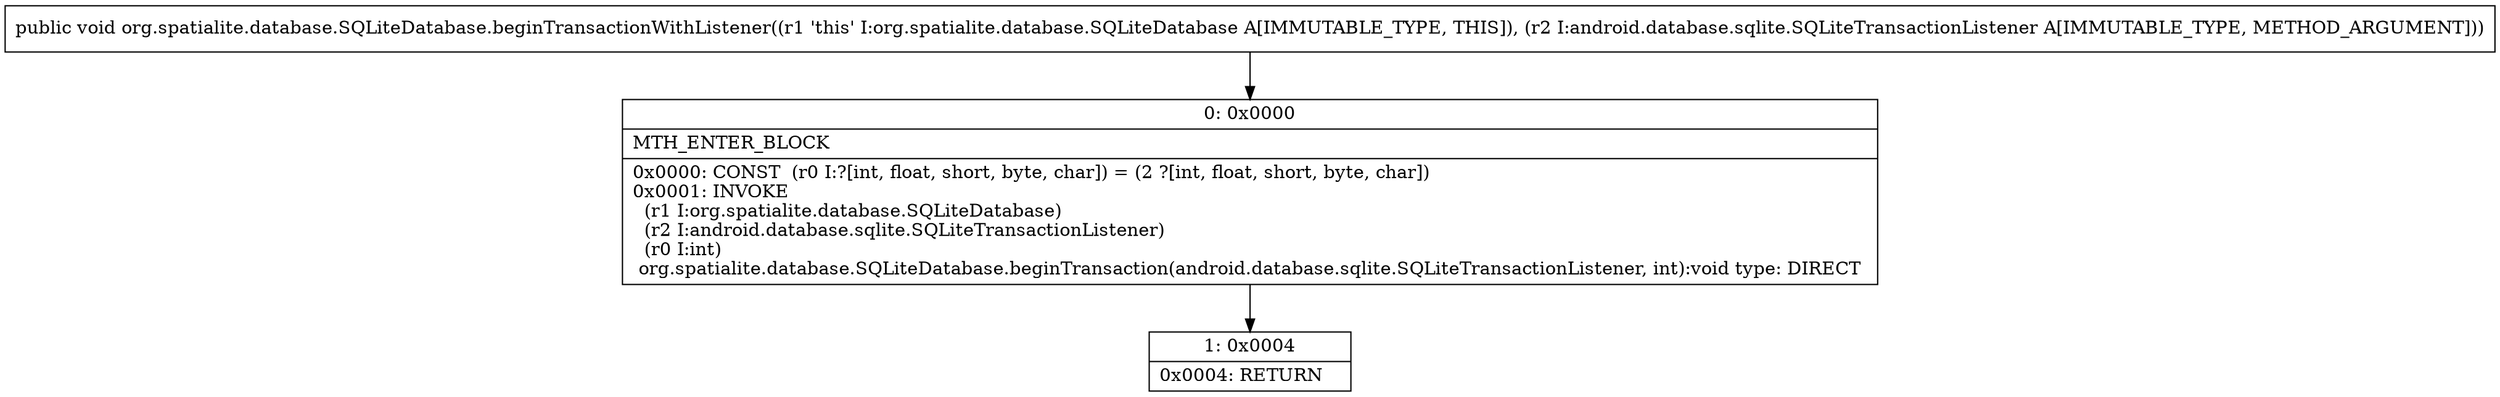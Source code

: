 digraph "CFG fororg.spatialite.database.SQLiteDatabase.beginTransactionWithListener(Landroid\/database\/sqlite\/SQLiteTransactionListener;)V" {
Node_0 [shape=record,label="{0\:\ 0x0000|MTH_ENTER_BLOCK\l|0x0000: CONST  (r0 I:?[int, float, short, byte, char]) = (2 ?[int, float, short, byte, char]) \l0x0001: INVOKE  \l  (r1 I:org.spatialite.database.SQLiteDatabase)\l  (r2 I:android.database.sqlite.SQLiteTransactionListener)\l  (r0 I:int)\l org.spatialite.database.SQLiteDatabase.beginTransaction(android.database.sqlite.SQLiteTransactionListener, int):void type: DIRECT \l}"];
Node_1 [shape=record,label="{1\:\ 0x0004|0x0004: RETURN   \l}"];
MethodNode[shape=record,label="{public void org.spatialite.database.SQLiteDatabase.beginTransactionWithListener((r1 'this' I:org.spatialite.database.SQLiteDatabase A[IMMUTABLE_TYPE, THIS]), (r2 I:android.database.sqlite.SQLiteTransactionListener A[IMMUTABLE_TYPE, METHOD_ARGUMENT])) }"];
MethodNode -> Node_0;
Node_0 -> Node_1;
}

